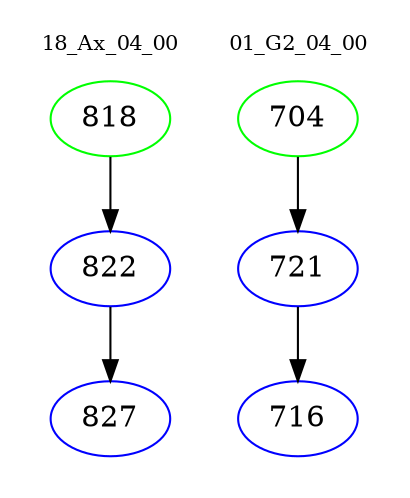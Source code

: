 digraph{
subgraph cluster_0 {
color = white
label = "18_Ax_04_00";
fontsize=10;
T0_818 [label="818", color="green"]
T0_818 -> T0_822 [color="black"]
T0_822 [label="822", color="blue"]
T0_822 -> T0_827 [color="black"]
T0_827 [label="827", color="blue"]
}
subgraph cluster_1 {
color = white
label = "01_G2_04_00";
fontsize=10;
T1_704 [label="704", color="green"]
T1_704 -> T1_721 [color="black"]
T1_721 [label="721", color="blue"]
T1_721 -> T1_716 [color="black"]
T1_716 [label="716", color="blue"]
}
}
